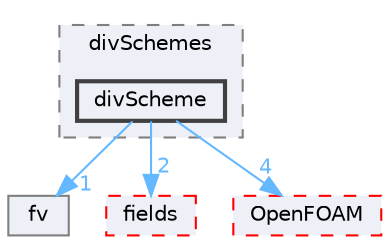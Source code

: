 digraph "src/finiteVolume/finiteVolume/divSchemes/divScheme"
{
 // LATEX_PDF_SIZE
  bgcolor="transparent";
  edge [fontname=Helvetica,fontsize=10,labelfontname=Helvetica,labelfontsize=10];
  node [fontname=Helvetica,fontsize=10,shape=box,height=0.2,width=0.4];
  compound=true
  subgraph clusterdir_fdd76c956236d260794db7c0edbd8ca0 {
    graph [ bgcolor="#edf0f7", pencolor="grey50", label="divSchemes", fontname=Helvetica,fontsize=10 style="filled,dashed", URL="dir_fdd76c956236d260794db7c0edbd8ca0.html",tooltip=""]
  dir_c9c16590ebc69a59ff90ac40b7401cee [label="divScheme", fillcolor="#edf0f7", color="grey25", style="filled,bold", URL="dir_c9c16590ebc69a59ff90ac40b7401cee.html",tooltip=""];
  }
  dir_0096c9c8cdcbf8f4884c37173134f444 [label="fv", fillcolor="#edf0f7", color="grey50", style="filled", URL="dir_0096c9c8cdcbf8f4884c37173134f444.html",tooltip=""];
  dir_25ab4a83a983f7bb7a38b7f63bb141b7 [label="fields", fillcolor="#edf0f7", color="red", style="filled,dashed", URL="dir_25ab4a83a983f7bb7a38b7f63bb141b7.html",tooltip=""];
  dir_c5473ff19b20e6ec4dfe5c310b3778a8 [label="OpenFOAM", fillcolor="#edf0f7", color="red", style="filled,dashed", URL="dir_c5473ff19b20e6ec4dfe5c310b3778a8.html",tooltip=""];
  dir_c9c16590ebc69a59ff90ac40b7401cee->dir_0096c9c8cdcbf8f4884c37173134f444 [headlabel="1", labeldistance=1.5 headhref="dir_000989_001531.html" href="dir_000989_001531.html" color="steelblue1" fontcolor="steelblue1"];
  dir_c9c16590ebc69a59ff90ac40b7401cee->dir_25ab4a83a983f7bb7a38b7f63bb141b7 [headlabel="2", labeldistance=1.5 headhref="dir_000989_001332.html" href="dir_000989_001332.html" color="steelblue1" fontcolor="steelblue1"];
  dir_c9c16590ebc69a59ff90ac40b7401cee->dir_c5473ff19b20e6ec4dfe5c310b3778a8 [headlabel="4", labeldistance=1.5 headhref="dir_000989_002695.html" href="dir_000989_002695.html" color="steelblue1" fontcolor="steelblue1"];
}
